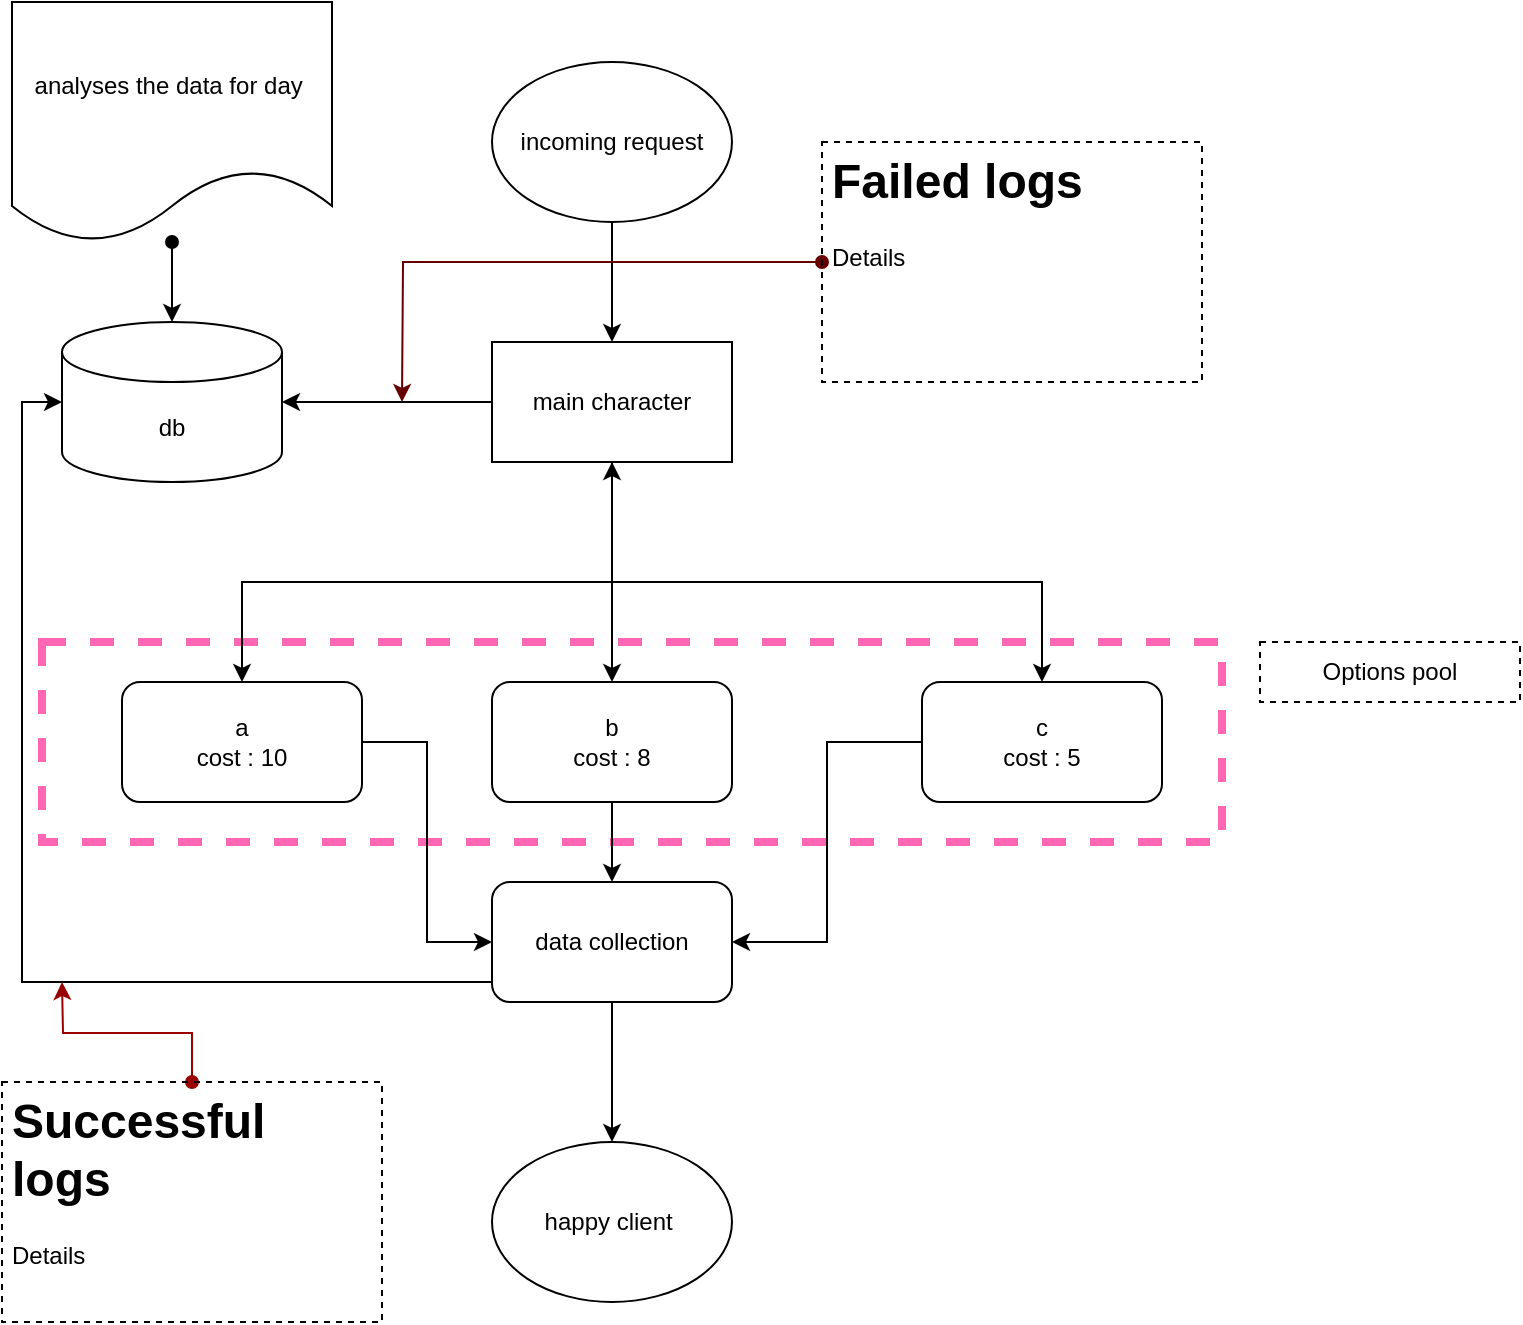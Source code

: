 <mxfile version="17.4.0" type="github">
  <diagram id="C5RBs43oDa-KdzZeNtuy" name="Page-1">
    <mxGraphModel dx="990" dy="539" grid="1" gridSize="10" guides="1" tooltips="1" connect="1" arrows="1" fold="1" page="1" pageScale="1" pageWidth="827" pageHeight="1169" math="0" shadow="0">
      <root>
        <mxCell id="WIyWlLk6GJQsqaUBKTNV-0" />
        <mxCell id="WIyWlLk6GJQsqaUBKTNV-1" parent="WIyWlLk6GJQsqaUBKTNV-0" />
        <mxCell id="HdSQoBtI3Z1_poshM1Dd-31" value="" style="rounded=0;whiteSpace=wrap;html=1;dashed=1;strokeColor=#FF66B3;fillColor=none;strokeWidth=4;" vertex="1" parent="WIyWlLk6GJQsqaUBKTNV-1">
          <mxGeometry x="50" y="350" width="590" height="100" as="geometry" />
        </mxCell>
        <mxCell id="HdSQoBtI3Z1_poshM1Dd-0" value="db" style="shape=cylinder3;whiteSpace=wrap;html=1;boundedLbl=1;backgroundOutline=1;size=15;" vertex="1" parent="WIyWlLk6GJQsqaUBKTNV-1">
          <mxGeometry x="60" y="190" width="110" height="80" as="geometry" />
        </mxCell>
        <mxCell id="HdSQoBtI3Z1_poshM1Dd-25" style="edgeStyle=orthogonalEdgeStyle;rounded=0;orthogonalLoop=1;jettySize=auto;html=1;entryX=0;entryY=0.5;entryDx=0;entryDy=0;startArrow=none;startFill=0;" edge="1" parent="WIyWlLk6GJQsqaUBKTNV-1" source="HdSQoBtI3Z1_poshM1Dd-1" target="HdSQoBtI3Z1_poshM1Dd-24">
          <mxGeometry relative="1" as="geometry" />
        </mxCell>
        <mxCell id="HdSQoBtI3Z1_poshM1Dd-1" value="a&lt;br&gt;cost : 10" style="rounded=1;whiteSpace=wrap;html=1;" vertex="1" parent="WIyWlLk6GJQsqaUBKTNV-1">
          <mxGeometry x="90" y="370" width="120" height="60" as="geometry" />
        </mxCell>
        <mxCell id="HdSQoBtI3Z1_poshM1Dd-15" style="edgeStyle=orthogonalEdgeStyle;rounded=0;orthogonalLoop=1;jettySize=auto;html=1;entryX=0.5;entryY=0;entryDx=0;entryDy=0;" edge="1" parent="WIyWlLk6GJQsqaUBKTNV-1" source="HdSQoBtI3Z1_poshM1Dd-2" target="HdSQoBtI3Z1_poshM1Dd-24">
          <mxGeometry relative="1" as="geometry">
            <mxPoint x="335" y="470" as="targetPoint" />
          </mxGeometry>
        </mxCell>
        <mxCell id="HdSQoBtI3Z1_poshM1Dd-2" value="b&lt;br&gt;cost : 8" style="rounded=1;whiteSpace=wrap;html=1;" vertex="1" parent="WIyWlLk6GJQsqaUBKTNV-1">
          <mxGeometry x="275" y="370" width="120" height="60" as="geometry" />
        </mxCell>
        <mxCell id="HdSQoBtI3Z1_poshM1Dd-26" style="edgeStyle=orthogonalEdgeStyle;rounded=0;orthogonalLoop=1;jettySize=auto;html=1;entryX=1;entryY=0.5;entryDx=0;entryDy=0;startArrow=none;startFill=0;" edge="1" parent="WIyWlLk6GJQsqaUBKTNV-1" source="HdSQoBtI3Z1_poshM1Dd-3" target="HdSQoBtI3Z1_poshM1Dd-24">
          <mxGeometry relative="1" as="geometry" />
        </mxCell>
        <mxCell id="HdSQoBtI3Z1_poshM1Dd-3" value="c&lt;br&gt;cost : 5" style="rounded=1;whiteSpace=wrap;html=1;" vertex="1" parent="WIyWlLk6GJQsqaUBKTNV-1">
          <mxGeometry x="490" y="370" width="120" height="60" as="geometry" />
        </mxCell>
        <mxCell id="HdSQoBtI3Z1_poshM1Dd-4" value="happy client&amp;nbsp;" style="ellipse;whiteSpace=wrap;html=1;" vertex="1" parent="WIyWlLk6GJQsqaUBKTNV-1">
          <mxGeometry x="275" y="600" width="120" height="80" as="geometry" />
        </mxCell>
        <mxCell id="HdSQoBtI3Z1_poshM1Dd-17" style="edgeStyle=orthogonalEdgeStyle;rounded=0;orthogonalLoop=1;jettySize=auto;html=1;entryX=0.5;entryY=0;entryDx=0;entryDy=0;" edge="1" parent="WIyWlLk6GJQsqaUBKTNV-1" source="HdSQoBtI3Z1_poshM1Dd-5" target="HdSQoBtI3Z1_poshM1Dd-7">
          <mxGeometry relative="1" as="geometry" />
        </mxCell>
        <mxCell id="HdSQoBtI3Z1_poshM1Dd-5" value="incoming request" style="ellipse;whiteSpace=wrap;html=1;" vertex="1" parent="WIyWlLk6GJQsqaUBKTNV-1">
          <mxGeometry x="275" y="60" width="120" height="80" as="geometry" />
        </mxCell>
        <mxCell id="HdSQoBtI3Z1_poshM1Dd-8" style="edgeStyle=orthogonalEdgeStyle;rounded=0;orthogonalLoop=1;jettySize=auto;html=1;" edge="1" parent="WIyWlLk6GJQsqaUBKTNV-1" source="HdSQoBtI3Z1_poshM1Dd-7" target="HdSQoBtI3Z1_poshM1Dd-0">
          <mxGeometry relative="1" as="geometry" />
        </mxCell>
        <mxCell id="HdSQoBtI3Z1_poshM1Dd-9" style="edgeStyle=orthogonalEdgeStyle;rounded=0;orthogonalLoop=1;jettySize=auto;html=1;entryX=0.5;entryY=0;entryDx=0;entryDy=0;startArrow=classic;startFill=1;" edge="1" parent="WIyWlLk6GJQsqaUBKTNV-1" source="HdSQoBtI3Z1_poshM1Dd-7" target="HdSQoBtI3Z1_poshM1Dd-1">
          <mxGeometry relative="1" as="geometry">
            <Array as="points">
              <mxPoint x="335" y="320" />
              <mxPoint x="150" y="320" />
            </Array>
          </mxGeometry>
        </mxCell>
        <mxCell id="HdSQoBtI3Z1_poshM1Dd-10" style="edgeStyle=orthogonalEdgeStyle;rounded=0;orthogonalLoop=1;jettySize=auto;html=1;entryX=0.5;entryY=0;entryDx=0;entryDy=0;" edge="1" parent="WIyWlLk6GJQsqaUBKTNV-1" source="HdSQoBtI3Z1_poshM1Dd-7" target="HdSQoBtI3Z1_poshM1Dd-2">
          <mxGeometry relative="1" as="geometry" />
        </mxCell>
        <mxCell id="HdSQoBtI3Z1_poshM1Dd-11" style="edgeStyle=orthogonalEdgeStyle;rounded=0;orthogonalLoop=1;jettySize=auto;html=1;" edge="1" parent="WIyWlLk6GJQsqaUBKTNV-1" source="HdSQoBtI3Z1_poshM1Dd-7" target="HdSQoBtI3Z1_poshM1Dd-3">
          <mxGeometry relative="1" as="geometry">
            <Array as="points">
              <mxPoint x="335" y="320" />
              <mxPoint x="550" y="320" />
            </Array>
          </mxGeometry>
        </mxCell>
        <mxCell id="HdSQoBtI3Z1_poshM1Dd-7" value="main character" style="rounded=0;whiteSpace=wrap;html=1;" vertex="1" parent="WIyWlLk6GJQsqaUBKTNV-1">
          <mxGeometry x="275" y="200" width="120" height="60" as="geometry" />
        </mxCell>
        <mxCell id="HdSQoBtI3Z1_poshM1Dd-29" style="edgeStyle=orthogonalEdgeStyle;rounded=0;orthogonalLoop=1;jettySize=auto;html=1;startArrow=oval;startFill=1;" edge="1" parent="WIyWlLk6GJQsqaUBKTNV-1" source="HdSQoBtI3Z1_poshM1Dd-19" target="HdSQoBtI3Z1_poshM1Dd-0">
          <mxGeometry relative="1" as="geometry" />
        </mxCell>
        <mxCell id="HdSQoBtI3Z1_poshM1Dd-19" value="analyses the data for day&amp;nbsp;" style="shape=document;whiteSpace=wrap;html=1;boundedLbl=1;" vertex="1" parent="WIyWlLk6GJQsqaUBKTNV-1">
          <mxGeometry x="35" y="30" width="160" height="120" as="geometry" />
        </mxCell>
        <mxCell id="HdSQoBtI3Z1_poshM1Dd-27" style="edgeStyle=orthogonalEdgeStyle;rounded=0;orthogonalLoop=1;jettySize=auto;html=1;entryX=0;entryY=0.5;entryDx=0;entryDy=0;entryPerimeter=0;startArrow=none;startFill=0;" edge="1" parent="WIyWlLk6GJQsqaUBKTNV-1" source="HdSQoBtI3Z1_poshM1Dd-24" target="HdSQoBtI3Z1_poshM1Dd-0">
          <mxGeometry relative="1" as="geometry">
            <Array as="points">
              <mxPoint x="40" y="520" />
              <mxPoint x="40" y="230" />
            </Array>
          </mxGeometry>
        </mxCell>
        <mxCell id="HdSQoBtI3Z1_poshM1Dd-28" style="edgeStyle=orthogonalEdgeStyle;rounded=0;orthogonalLoop=1;jettySize=auto;html=1;entryX=0.5;entryY=0;entryDx=0;entryDy=0;startArrow=none;startFill=0;" edge="1" parent="WIyWlLk6GJQsqaUBKTNV-1" source="HdSQoBtI3Z1_poshM1Dd-24" target="HdSQoBtI3Z1_poshM1Dd-4">
          <mxGeometry relative="1" as="geometry" />
        </mxCell>
        <mxCell id="HdSQoBtI3Z1_poshM1Dd-24" value="data collection" style="rounded=1;whiteSpace=wrap;html=1;" vertex="1" parent="WIyWlLk6GJQsqaUBKTNV-1">
          <mxGeometry x="275" y="470" width="120" height="60" as="geometry" />
        </mxCell>
        <mxCell id="HdSQoBtI3Z1_poshM1Dd-32" value="Options pool" style="text;html=1;strokeColor=default;fillColor=none;align=center;verticalAlign=middle;whiteSpace=wrap;rounded=0;dashed=1;" vertex="1" parent="WIyWlLk6GJQsqaUBKTNV-1">
          <mxGeometry x="659" y="350" width="130" height="30" as="geometry" />
        </mxCell>
        <mxCell id="HdSQoBtI3Z1_poshM1Dd-34" style="edgeStyle=orthogonalEdgeStyle;rounded=0;orthogonalLoop=1;jettySize=auto;html=1;startArrow=oval;startFill=1;strokeColor=#660000;" edge="1" parent="WIyWlLk6GJQsqaUBKTNV-1" source="HdSQoBtI3Z1_poshM1Dd-33">
          <mxGeometry relative="1" as="geometry">
            <mxPoint x="230" y="230" as="targetPoint" />
          </mxGeometry>
        </mxCell>
        <mxCell id="HdSQoBtI3Z1_poshM1Dd-33" value="&lt;h1&gt;Failed logs&lt;/h1&gt;&lt;div&gt;Details&lt;/div&gt;" style="text;html=1;strokeColor=default;fillColor=none;spacing=5;spacingTop=-20;whiteSpace=wrap;overflow=hidden;rounded=0;dashed=1;" vertex="1" parent="WIyWlLk6GJQsqaUBKTNV-1">
          <mxGeometry x="440" y="100" width="190" height="120" as="geometry" />
        </mxCell>
        <mxCell id="HdSQoBtI3Z1_poshM1Dd-36" style="edgeStyle=orthogonalEdgeStyle;rounded=0;orthogonalLoop=1;jettySize=auto;html=1;startArrow=oval;startFill=1;strokeColor=#990000;" edge="1" parent="WIyWlLk6GJQsqaUBKTNV-1" source="HdSQoBtI3Z1_poshM1Dd-35">
          <mxGeometry relative="1" as="geometry">
            <mxPoint x="60" y="520" as="targetPoint" />
          </mxGeometry>
        </mxCell>
        <mxCell id="HdSQoBtI3Z1_poshM1Dd-35" value="&lt;h1&gt;Successful logs&lt;/h1&gt;&lt;div&gt;Details&lt;/div&gt;" style="text;html=1;strokeColor=default;fillColor=none;spacing=5;spacingTop=-20;whiteSpace=wrap;overflow=hidden;rounded=0;dashed=1;" vertex="1" parent="WIyWlLk6GJQsqaUBKTNV-1">
          <mxGeometry x="30" y="570" width="190" height="120" as="geometry" />
        </mxCell>
      </root>
    </mxGraphModel>
  </diagram>
</mxfile>
